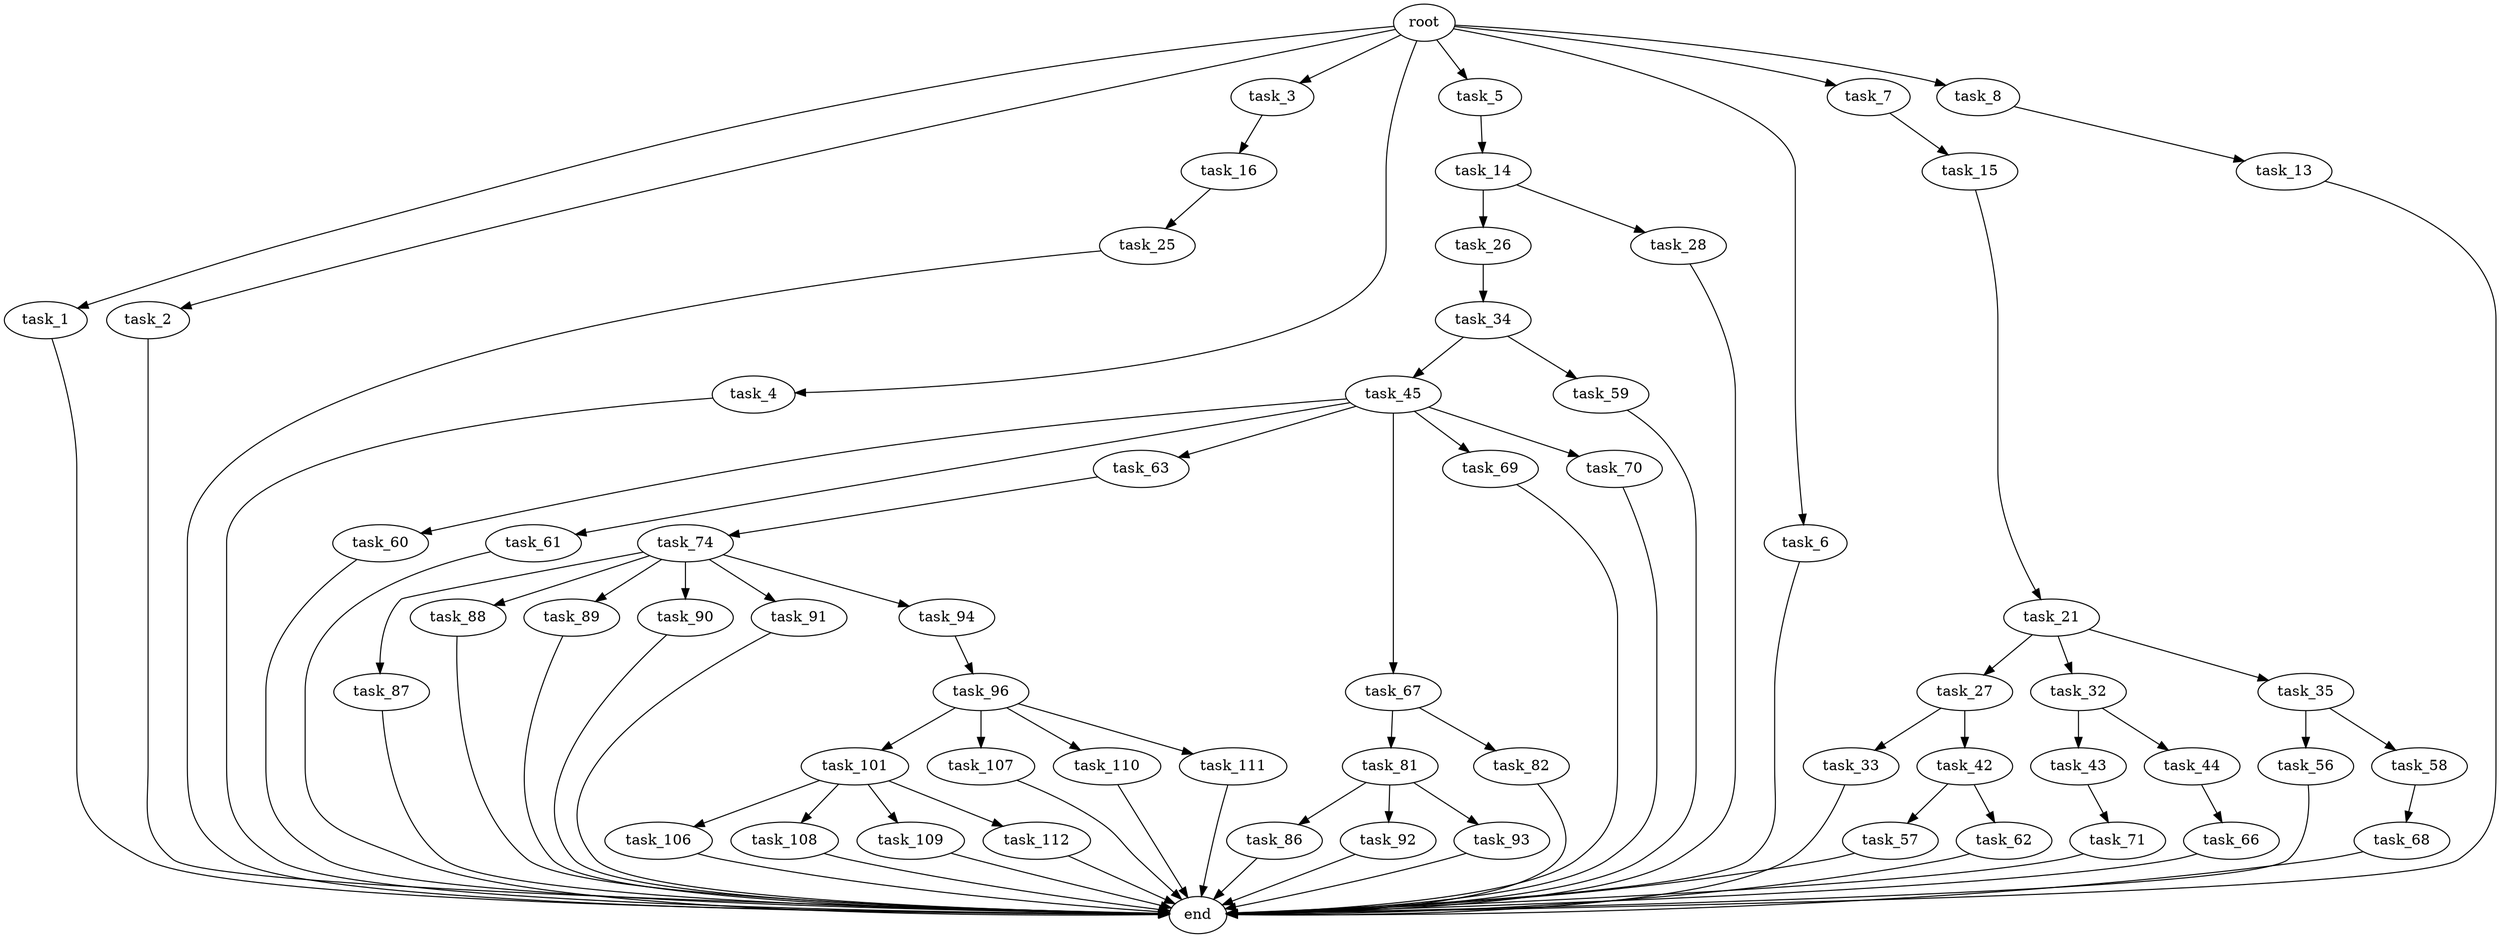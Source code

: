 digraph G {
  root [size="0.000000"];
  task_1 [size="33525846556.000000"];
  task_2 [size="142951212314.000000"];
  task_3 [size="6811599220.000000"];
  task_4 [size="28991029248.000000"];
  task_5 [size="1411461364554.000000"];
  task_6 [size="12932464315.000000"];
  task_7 [size="1073741824000.000000"];
  task_8 [size="28991029248.000000"];
  task_13 [size="16342668260.000000"];
  task_14 [size="68719476736.000000"];
  task_15 [size="31390039202.000000"];
  task_16 [size="368293445632.000000"];
  task_21 [size="68719476736.000000"];
  task_25 [size="34312986342.000000"];
  task_26 [size="1434443692.000000"];
  task_27 [size="117926140476.000000"];
  task_28 [size="142910320807.000000"];
  task_32 [size="6211678204.000000"];
  task_33 [size="549755813888.000000"];
  task_34 [size="782757789696.000000"];
  task_35 [size="36224093487.000000"];
  task_42 [size="999374984424.000000"];
  task_43 [size="4605607139.000000"];
  task_44 [size="782757789696.000000"];
  task_45 [size="35317015144.000000"];
  task_56 [size="272887838563.000000"];
  task_57 [size="201634726391.000000"];
  task_58 [size="1073741824000.000000"];
  task_59 [size="27209291671.000000"];
  task_60 [size="549755813888.000000"];
  task_61 [size="62531542834.000000"];
  task_62 [size="28991029248.000000"];
  task_63 [size="5038351381.000000"];
  task_66 [size="266701493477.000000"];
  task_67 [size="1073741824000.000000"];
  task_68 [size="7815011202.000000"];
  task_69 [size="3944132794.000000"];
  task_70 [size="134217728000.000000"];
  task_71 [size="68719476736.000000"];
  task_74 [size="3003208745.000000"];
  task_81 [size="17995305930.000000"];
  task_82 [size="556419756.000000"];
  task_86 [size="344167356022.000000"];
  task_87 [size="89299694119.000000"];
  task_88 [size="285185522204.000000"];
  task_89 [size="1727913530.000000"];
  task_90 [size="68719476736.000000"];
  task_91 [size="184359508359.000000"];
  task_92 [size="13471133601.000000"];
  task_93 [size="19752524031.000000"];
  task_94 [size="1073741824000.000000"];
  task_96 [size="322862880825.000000"];
  task_101 [size="134217728000.000000"];
  task_106 [size="182393963670.000000"];
  task_107 [size="68719476736.000000"];
  task_108 [size="231928233984.000000"];
  task_109 [size="8589934592.000000"];
  task_110 [size="27934326114.000000"];
  task_111 [size="8002726221.000000"];
  task_112 [size="231928233984.000000"];
  end [size="0.000000"];

  root -> task_1 [size="1.000000"];
  root -> task_2 [size="1.000000"];
  root -> task_3 [size="1.000000"];
  root -> task_4 [size="1.000000"];
  root -> task_5 [size="1.000000"];
  root -> task_6 [size="1.000000"];
  root -> task_7 [size="1.000000"];
  root -> task_8 [size="1.000000"];
  task_1 -> end [size="1.000000"];
  task_2 -> end [size="1.000000"];
  task_3 -> task_16 [size="134217728.000000"];
  task_4 -> end [size="1.000000"];
  task_5 -> task_14 [size="838860800.000000"];
  task_6 -> end [size="1.000000"];
  task_7 -> task_15 [size="838860800.000000"];
  task_8 -> task_13 [size="75497472.000000"];
  task_13 -> end [size="1.000000"];
  task_14 -> task_26 [size="134217728.000000"];
  task_14 -> task_28 [size="134217728.000000"];
  task_15 -> task_21 [size="679477248.000000"];
  task_16 -> task_25 [size="411041792.000000"];
  task_21 -> task_27 [size="134217728.000000"];
  task_21 -> task_32 [size="134217728.000000"];
  task_21 -> task_35 [size="134217728.000000"];
  task_25 -> end [size="1.000000"];
  task_26 -> task_34 [size="33554432.000000"];
  task_27 -> task_33 [size="134217728.000000"];
  task_27 -> task_42 [size="134217728.000000"];
  task_28 -> end [size="1.000000"];
  task_32 -> task_43 [size="134217728.000000"];
  task_32 -> task_44 [size="134217728.000000"];
  task_33 -> end [size="1.000000"];
  task_34 -> task_45 [size="679477248.000000"];
  task_34 -> task_59 [size="679477248.000000"];
  task_35 -> task_56 [size="838860800.000000"];
  task_35 -> task_58 [size="838860800.000000"];
  task_42 -> task_57 [size="838860800.000000"];
  task_42 -> task_62 [size="838860800.000000"];
  task_43 -> task_71 [size="209715200.000000"];
  task_44 -> task_66 [size="679477248.000000"];
  task_45 -> task_60 [size="838860800.000000"];
  task_45 -> task_61 [size="838860800.000000"];
  task_45 -> task_63 [size="838860800.000000"];
  task_45 -> task_67 [size="838860800.000000"];
  task_45 -> task_69 [size="838860800.000000"];
  task_45 -> task_70 [size="838860800.000000"];
  task_56 -> end [size="1.000000"];
  task_57 -> end [size="1.000000"];
  task_58 -> task_68 [size="838860800.000000"];
  task_59 -> end [size="1.000000"];
  task_60 -> end [size="1.000000"];
  task_61 -> end [size="1.000000"];
  task_62 -> end [size="1.000000"];
  task_63 -> task_74 [size="134217728.000000"];
  task_66 -> end [size="1.000000"];
  task_67 -> task_81 [size="838860800.000000"];
  task_67 -> task_82 [size="838860800.000000"];
  task_68 -> end [size="1.000000"];
  task_69 -> end [size="1.000000"];
  task_70 -> end [size="1.000000"];
  task_71 -> end [size="1.000000"];
  task_74 -> task_87 [size="134217728.000000"];
  task_74 -> task_88 [size="134217728.000000"];
  task_74 -> task_89 [size="134217728.000000"];
  task_74 -> task_90 [size="134217728.000000"];
  task_74 -> task_91 [size="134217728.000000"];
  task_74 -> task_94 [size="134217728.000000"];
  task_81 -> task_86 [size="536870912.000000"];
  task_81 -> task_92 [size="536870912.000000"];
  task_81 -> task_93 [size="536870912.000000"];
  task_82 -> end [size="1.000000"];
  task_86 -> end [size="1.000000"];
  task_87 -> end [size="1.000000"];
  task_88 -> end [size="1.000000"];
  task_89 -> end [size="1.000000"];
  task_90 -> end [size="1.000000"];
  task_91 -> end [size="1.000000"];
  task_92 -> end [size="1.000000"];
  task_93 -> end [size="1.000000"];
  task_94 -> task_96 [size="838860800.000000"];
  task_96 -> task_101 [size="209715200.000000"];
  task_96 -> task_107 [size="209715200.000000"];
  task_96 -> task_110 [size="209715200.000000"];
  task_96 -> task_111 [size="209715200.000000"];
  task_101 -> task_106 [size="209715200.000000"];
  task_101 -> task_108 [size="209715200.000000"];
  task_101 -> task_109 [size="209715200.000000"];
  task_101 -> task_112 [size="209715200.000000"];
  task_106 -> end [size="1.000000"];
  task_107 -> end [size="1.000000"];
  task_108 -> end [size="1.000000"];
  task_109 -> end [size="1.000000"];
  task_110 -> end [size="1.000000"];
  task_111 -> end [size="1.000000"];
  task_112 -> end [size="1.000000"];
}
